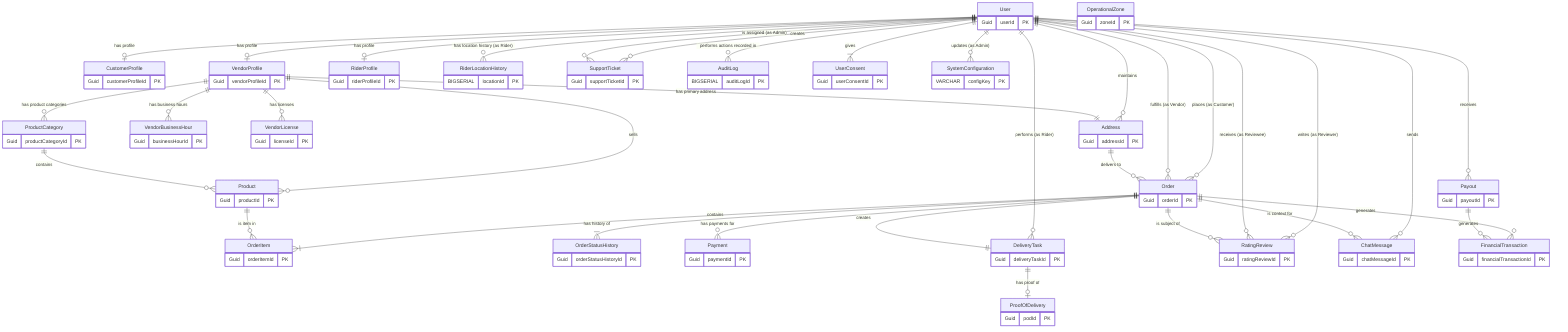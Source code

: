 erDiagram
    User {
        Guid userId PK
    }
    CustomerProfile {
        Guid customerProfileId PK
    }
    VendorProfile {
        Guid vendorProfileId PK
    }
    RiderProfile {
        Guid riderProfileId PK
    }
    Address {
        Guid addressId PK
    }
    OperationalZone {
        Guid zoneId PK
    }
    VendorBusinessHour {
        Guid businessHourId PK
    }
    VendorLicense {
        Guid licenseId PK
    }
    ProductCategory {
        Guid productCategoryId PK
    }
    Product {
        Guid productId PK
    }
    Order {
        Guid orderId PK
    }
    OrderItem {
        Guid orderItemId PK
    }
    OrderStatusHistory {
        Guid orderStatusHistoryId PK
    }
    Payment {
        Guid paymentId PK
    }
    DeliveryTask {
        Guid deliveryTaskId PK
    }
    ProofOfDelivery {
        Guid podId PK
    }
    RiderLocationHistory {
        BIGSERIAL locationId PK
    }
    RatingReview {
        Guid ratingReviewId PK
    }
    ChatMessage {
        Guid chatMessageId PK
    }
    SupportTicket {
        Guid supportTicketId PK
    }
    AuditLog {
        BIGSERIAL auditLogId PK
    }
    FinancialTransaction {
        Guid financialTransactionId PK
    }
    Payout {
        Guid payoutId PK
    }
    UserConsent {
        Guid userConsentId PK
    }
    SystemConfiguration {
        VARCHAR configKey PK
    }

    User ||--o| CustomerProfile : "has profile"
    User ||--o| VendorProfile : "has profile"
    User ||--o| RiderProfile : "has profile"
    User ||--o{ Address : "maintains"
    User ||--o{ Order : "places (as Customer)"
    User ||--o{ Order : "fulfills (as Vendor)"
    User ||--o{ DeliveryTask : "performs (as Rider)"
    User ||--o{ RiderLocationHistory : "has location history (as Rider)"
    User ||--o{ RatingReview : "writes (as Reviewer)"
    User ||--o{ RatingReview : "receives (as Reviewee)"
    User ||--o{ ChatMessage : "sends"
    User ||--o{ SupportTicket : "creates"
    User ||--o{ SupportTicket : "is assigned (as Admin)"
    User ||--o{ AuditLog : "performs actions recorded in"
    User ||--o{ Payout : "receives"
    User ||--|{ UserConsent : "gives"
    User ||--o{ SystemConfiguration : "updates (as Admin)"

    VendorProfile ||--|| Address : "has primary address"
    VendorProfile ||--o{ VendorBusinessHour : "has business hours"
    VendorProfile ||--o{ VendorLicense : "has licenses"
    VendorProfile ||--o{ ProductCategory : "has product categories"
    VendorProfile ||--o{ Product : "sells"

    ProductCategory ||--o{ Product : "contains"

    Order ||--|{ OrderItem : "contains"
    Order ||--|{ OrderStatusHistory : "has history of"
    Order ||--o{ Payment : "has payments for"
    Order ||--|| DeliveryTask : "creates"
    Order ||--o{ RatingReview : "is subject of"
    Order ||--o{ ChatMessage : "is context for"
    Order ||--o{ FinancialTransaction : "generates"

    Product ||--o{ OrderItem : "is item in"
    Address ||--o{ Order : "delivers to"
    DeliveryTask ||--o| ProofOfDelivery : "has proof of"
    Payout ||--o{ FinancialTransaction : "generates"